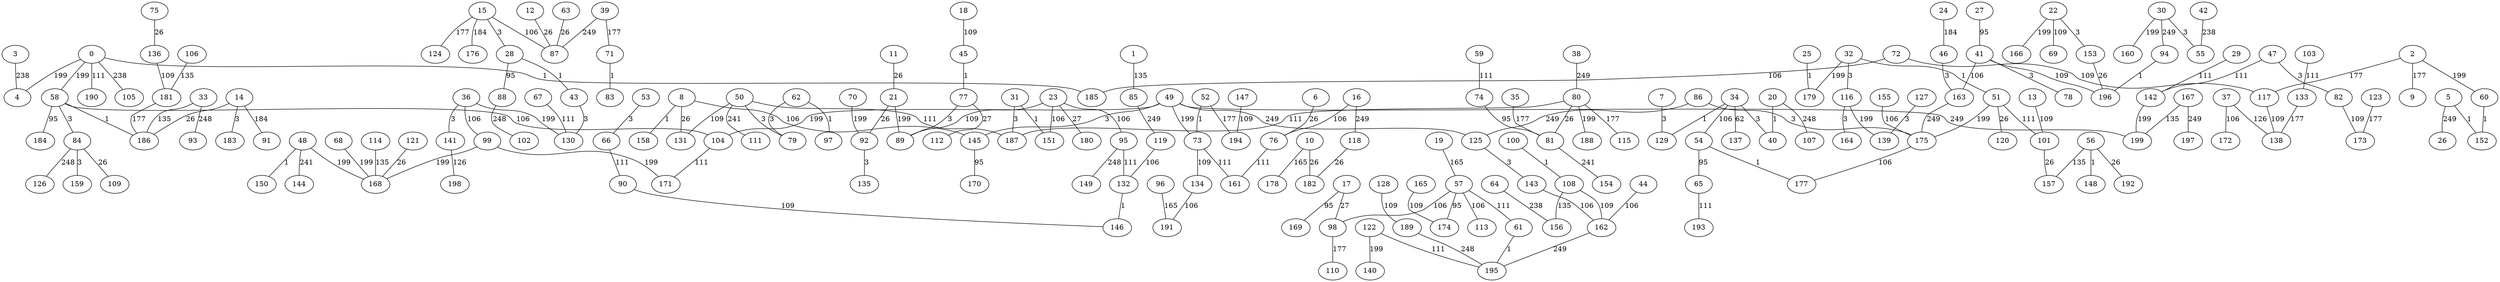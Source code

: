 graph {
	0 -- 4[label=199];
	0 -- 58[label=199];
	0 -- 185[label=1];
	0 -- 190[label=111];
	0 -- 105[label=238];
	1 -- 85[label=135];
	2 -- 60[label=199];
	2 -- 9[label=177];
	2 -- 117[label=177];
	3 -- 4[label=238];
	5 -- 152[label=1];
	5 -- 26[label=249];
	6 -- 76[label=26];
	7 -- 129[label=3];
	8 -- 158[label=1];
	8 -- 131[label=26];
	8 -- 145[label=106];
	10 -- 182[label=26];
	10 -- 178[label=165];
	11 -- 21[label=26];
	12 -- 87[label=26];
	13 -- 101[label=109];
	14 -- 183[label=3];
	14 -- 186[label=26];
	14 -- 91[label=184];
	15 -- 28[label=3];
	15 -- 87[label=106];
	15 -- 124[label=177];
	15 -- 176[label=184];
	16 -- 118[label=249];
	16 -- 76[label=106];
	17 -- 169[label=95];
	17 -- 98[label=27];
	18 -- 45[label=109];
	19 -- 57[label=165];
	20 -- 40[label=1];
	20 -- 107[label=248];
	21 -- 89[label=199];
	21 -- 92[label=26];
	22 -- 166[label=199];
	22 -- 153[label=3];
	22 -- 69[label=109];
	23 -- 95[label=106];
	23 -- 151[label=106];
	23 -- 89[label=109];
	23 -- 180[label=27];
	24 -- 46[label=184];
	25 -- 179[label=1];
	27 -- 41[label=95];
	28 -- 43[label=1];
	28 -- 88[label=95];
	29 -- 142[label=111];
	30 -- 160[label=199];
	30 -- 94[label=249];
	30 -- 55[label=3];
	31 -- 151[label=1];
	31 -- 187[label=3];
	32 -- 179[label=199];
	32 -- 51[label=1];
	32 -- 116[label=3];
	33 -- 186[label=135];
	33 -- 93[label=248];
	34 -- 129[label=1];
	34 -- 40[label=3];
	34 -- 54[label=106];
	34 -- 137[label=62];
	35 -- 81[label=177];
	36 -- 130[label=199];
	36 -- 141[label=3];
	36 -- 99[label=106];
	37 -- 172[label=106];
	37 -- 138[label=126];
	38 -- 80[label=249];
	39 -- 87[label=249];
	39 -- 71[label=177];
	41 -- 78[label=3];
	41 -- 163[label=106];
	41 -- 196[label=109];
	42 -- 55[label=238];
	43 -- 130[label=3];
	44 -- 162[label=106];
	45 -- 77[label=1];
	46 -- 163[label=3];
	47 -- 142[label=111];
	47 -- 82[label=3];
	48 -- 168[label=199];
	48 -- 150[label=1];
	48 -- 144[label=241];
	49 -- 73[label=199];
	49 -- 104[label=199];
	49 -- 125[label=249];
	49 -- 199[label=249];
	49 -- 145[label=3];
	50 -- 187[label=111];
	50 -- 79[label=3];
	50 -- 131[label=109];
	50 -- 111[label=241];
	51 -- 175[label=199];
	51 -- 101[label=111];
	51 -- 120[label=26];
	52 -- 73[label=1];
	52 -- 194[label=177];
	53 -- 66[label=3];
	54 -- 177[label=1];
	54 -- 65[label=95];
	56 -- 148[label=1];
	56 -- 192[label=26];
	56 -- 157[label=135];
	57 -- 61[label=111];
	57 -- 98[label=106];
	57 -- 113[label=106];
	57 -- 174[label=95];
	58 -- 186[label=1];
	58 -- 84[label=3];
	58 -- 104[label=106];
	58 -- 184[label=95];
	59 -- 74[label=111];
	60 -- 152[label=1];
	61 -- 195[label=1];
	62 -- 97[label=1];
	62 -- 79[label=3];
	63 -- 87[label=26];
	64 -- 156[label=238];
	65 -- 193[label=111];
	66 -- 90[label=111];
	67 -- 130[label=111];
	68 -- 168[label=199];
	70 -- 92[label=199];
	71 -- 83[label=1];
	72 -- 185[label=106];
	72 -- 117[label=109];
	73 -- 161[label=111];
	73 -- 134[label=109];
	74 -- 81[label=95];
	75 -- 136[label=26];
	76 -- 161[label=111];
	77 -- 89[label=3];
	77 -- 112[label=27];
	80 -- 188[label=199];
	80 -- 187[label=111];
	80 -- 81[label=26];
	80 -- 115[label=177];
	81 -- 154[label=241];
	82 -- 173[label=109];
	84 -- 159[label=3];
	84 -- 109[label=26];
	84 -- 126[label=248];
	85 -- 119[label=249];
	86 -- 125[label=249];
	86 -- 175[label=3];
	88 -- 102[label=248];
	90 -- 146[label=109];
	92 -- 135[label=3];
	94 -- 196[label=1];
	95 -- 132[label=111];
	95 -- 149[label=248];
	96 -- 191[label=165];
	98 -- 110[label=177];
	99 -- 168[label=199];
	99 -- 171[label=199];
	100 -- 108[label=1];
	101 -- 157[label=26];
	103 -- 133[label=111];
	104 -- 171[label=111];
	106 -- 181[label=135];
	108 -- 162[label=109];
	108 -- 156[label=135];
	114 -- 168[label=135];
	116 -- 139[label=199];
	116 -- 164[label=3];
	117 -- 138[label=109];
	118 -- 182[label=26];
	119 -- 132[label=106];
	121 -- 168[label=26];
	122 -- 140[label=199];
	122 -- 195[label=111];
	123 -- 173[label=177];
	125 -- 143[label=3];
	127 -- 139[label=3];
	128 -- 189[label=109];
	132 -- 146[label=1];
	133 -- 138[label=177];
	134 -- 191[label=106];
	136 -- 181[label=109];
	141 -- 198[label=126];
	142 -- 199[label=199];
	143 -- 162[label=106];
	145 -- 170[label=95];
	147 -- 194[label=109];
	153 -- 196[label=26];
	155 -- 175[label=106];
	162 -- 195[label=249];
	163 -- 175[label=249];
	165 -- 174[label=109];
	167 -- 197[label=249];
	167 -- 199[label=135];
	175 -- 177[label=106];
	181 -- 186[label=177];
	189 -- 195[label=248];
}